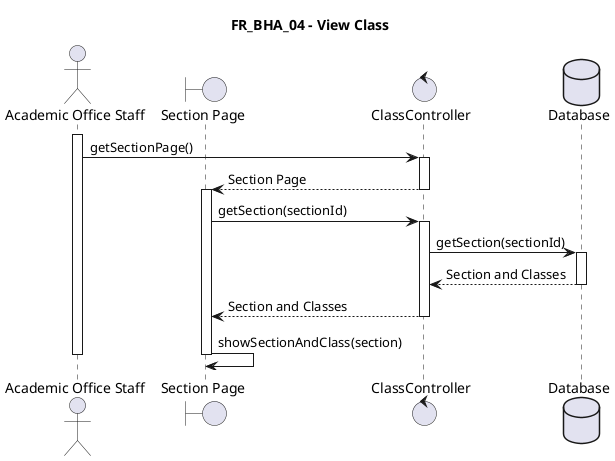 @startuml FR_BHA_04
title FR_BHA_04 - View Class
skinparam maxMessageSize 125

actor "Academic Office Staff" as eu
boundary "Section Page" as fe
control "ClassController" as ct
database "Database" as db

activate eu

eu -> ct ++ : getSectionPage()
ct --> fe -- : Section Page

activate fe
fe -> ct ++ : getSection(sectionId)
ct -> db ++ : getSection(sectionId)
db --> ct -- : Section and Classes
ct --> fe -- : Section and Classes
fe -> fe -- : showSectionAndClass(section)

deactivate eu

@enduml